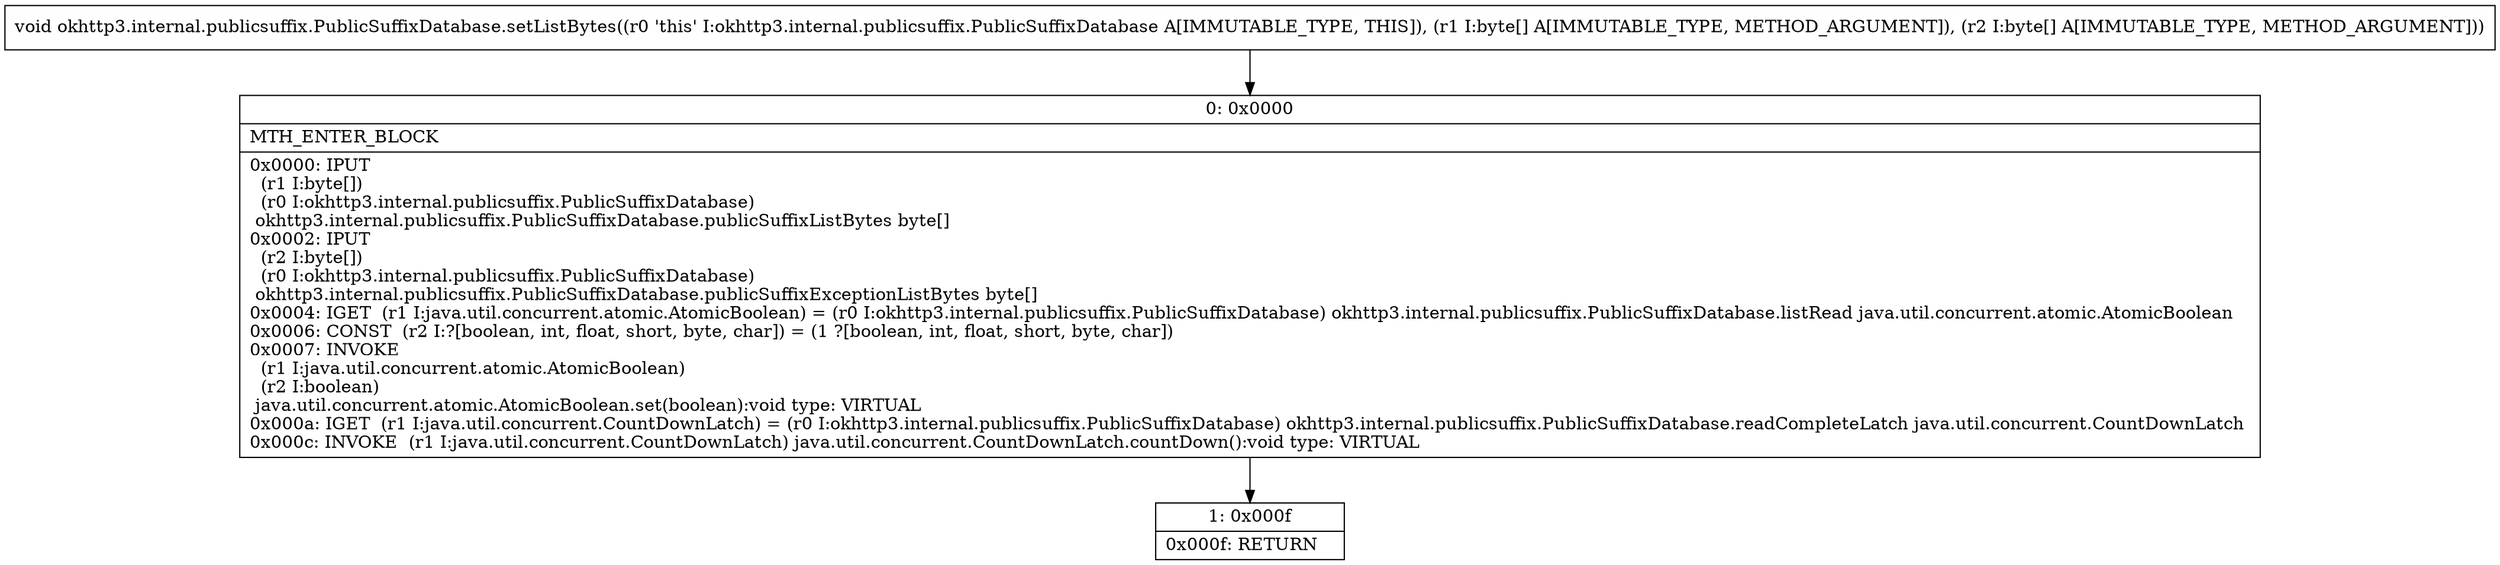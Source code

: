 digraph "CFG forokhttp3.internal.publicsuffix.PublicSuffixDatabase.setListBytes([B[B)V" {
Node_0 [shape=record,label="{0\:\ 0x0000|MTH_ENTER_BLOCK\l|0x0000: IPUT  \l  (r1 I:byte[])\l  (r0 I:okhttp3.internal.publicsuffix.PublicSuffixDatabase)\l okhttp3.internal.publicsuffix.PublicSuffixDatabase.publicSuffixListBytes byte[] \l0x0002: IPUT  \l  (r2 I:byte[])\l  (r0 I:okhttp3.internal.publicsuffix.PublicSuffixDatabase)\l okhttp3.internal.publicsuffix.PublicSuffixDatabase.publicSuffixExceptionListBytes byte[] \l0x0004: IGET  (r1 I:java.util.concurrent.atomic.AtomicBoolean) = (r0 I:okhttp3.internal.publicsuffix.PublicSuffixDatabase) okhttp3.internal.publicsuffix.PublicSuffixDatabase.listRead java.util.concurrent.atomic.AtomicBoolean \l0x0006: CONST  (r2 I:?[boolean, int, float, short, byte, char]) = (1 ?[boolean, int, float, short, byte, char]) \l0x0007: INVOKE  \l  (r1 I:java.util.concurrent.atomic.AtomicBoolean)\l  (r2 I:boolean)\l java.util.concurrent.atomic.AtomicBoolean.set(boolean):void type: VIRTUAL \l0x000a: IGET  (r1 I:java.util.concurrent.CountDownLatch) = (r0 I:okhttp3.internal.publicsuffix.PublicSuffixDatabase) okhttp3.internal.publicsuffix.PublicSuffixDatabase.readCompleteLatch java.util.concurrent.CountDownLatch \l0x000c: INVOKE  (r1 I:java.util.concurrent.CountDownLatch) java.util.concurrent.CountDownLatch.countDown():void type: VIRTUAL \l}"];
Node_1 [shape=record,label="{1\:\ 0x000f|0x000f: RETURN   \l}"];
MethodNode[shape=record,label="{void okhttp3.internal.publicsuffix.PublicSuffixDatabase.setListBytes((r0 'this' I:okhttp3.internal.publicsuffix.PublicSuffixDatabase A[IMMUTABLE_TYPE, THIS]), (r1 I:byte[] A[IMMUTABLE_TYPE, METHOD_ARGUMENT]), (r2 I:byte[] A[IMMUTABLE_TYPE, METHOD_ARGUMENT])) }"];
MethodNode -> Node_0;
Node_0 -> Node_1;
}

